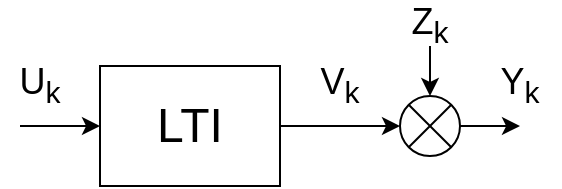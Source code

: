<mxfile version="13.9.5" type="device"><diagram id="0XFPNv7t2LDdNLReaiZ9" name="Page-1"><mxGraphModel dx="649" dy="389" grid="1" gridSize="10" guides="1" tooltips="1" connect="1" arrows="1" fold="1" page="1" pageScale="1" pageWidth="2500" pageHeight="2000" math="0" shadow="0"><root><mxCell id="0"/><mxCell id="1" parent="0"/><mxCell id="GRbClXnyZ3PWSuSuHvnE-5" style="edgeStyle=orthogonalEdgeStyle;rounded=0;orthogonalLoop=1;jettySize=auto;html=1;exitX=1;exitY=0.5;exitDx=0;exitDy=0;entryX=0;entryY=0.5;entryDx=0;entryDy=0;" edge="1" parent="1" source="GRbClXnyZ3PWSuSuHvnE-1" target="GRbClXnyZ3PWSuSuHvnE-4"><mxGeometry relative="1" as="geometry"/></mxCell><mxCell id="GRbClXnyZ3PWSuSuHvnE-1" value="&lt;font style=&quot;font-size: 24px&quot;&gt;LTI&lt;/font&gt;" style="rounded=0;whiteSpace=wrap;html=1;" vertex="1" parent="1"><mxGeometry x="310" y="180" width="90" height="60" as="geometry"/></mxCell><mxCell id="GRbClXnyZ3PWSuSuHvnE-2" value="" style="endArrow=classic;html=1;entryX=0;entryY=0.5;entryDx=0;entryDy=0;" edge="1" parent="1" target="GRbClXnyZ3PWSuSuHvnE-1"><mxGeometry width="50" height="50" relative="1" as="geometry"><mxPoint x="270" y="210" as="sourcePoint"/><mxPoint x="160" y="220" as="targetPoint"/></mxGeometry></mxCell><mxCell id="GRbClXnyZ3PWSuSuHvnE-3" value="&lt;font style=&quot;font-size: 18px&quot;&gt;U&lt;sub&gt;k&lt;/sub&gt;&lt;/font&gt;" style="text;html=1;strokeColor=none;fillColor=none;align=center;verticalAlign=middle;whiteSpace=wrap;rounded=0;" vertex="1" parent="1"><mxGeometry x="260" y="180" width="40" height="20" as="geometry"/></mxCell><mxCell id="GRbClXnyZ3PWSuSuHvnE-9" style="edgeStyle=orthogonalEdgeStyle;rounded=0;orthogonalLoop=1;jettySize=auto;html=1;exitX=1;exitY=0.5;exitDx=0;exitDy=0;" edge="1" parent="1" source="GRbClXnyZ3PWSuSuHvnE-4"><mxGeometry relative="1" as="geometry"><mxPoint x="520" y="210.048" as="targetPoint"/></mxGeometry></mxCell><mxCell id="GRbClXnyZ3PWSuSuHvnE-4" value="" style="shape=sumEllipse;perimeter=ellipsePerimeter;whiteSpace=wrap;html=1;backgroundOutline=1;" vertex="1" parent="1"><mxGeometry x="460" y="195" width="30" height="30" as="geometry"/></mxCell><mxCell id="GRbClXnyZ3PWSuSuHvnE-6" value="&lt;font style=&quot;font-size: 18px&quot;&gt;V&lt;sub&gt;k&lt;/sub&gt;&lt;/font&gt;" style="text;html=1;strokeColor=none;fillColor=none;align=center;verticalAlign=middle;whiteSpace=wrap;rounded=0;fontSize=16;" vertex="1" parent="1"><mxGeometry x="410" y="180" width="40" height="20" as="geometry"/></mxCell><mxCell id="GRbClXnyZ3PWSuSuHvnE-7" value="" style="endArrow=classic;html=1;entryX=0.5;entryY=0;entryDx=0;entryDy=0;" edge="1" parent="1" target="GRbClXnyZ3PWSuSuHvnE-4"><mxGeometry width="50" height="50" relative="1" as="geometry"><mxPoint x="475" y="170" as="sourcePoint"/><mxPoint x="530" y="120" as="targetPoint"/></mxGeometry></mxCell><mxCell id="GRbClXnyZ3PWSuSuHvnE-8" value="&lt;font style=&quot;font-size: 18px&quot;&gt;Z&lt;sub&gt;k&lt;/sub&gt;&lt;/font&gt;" style="text;html=1;strokeColor=none;fillColor=none;align=center;verticalAlign=middle;whiteSpace=wrap;rounded=0;" vertex="1" parent="1"><mxGeometry x="455" y="150" width="40" height="20" as="geometry"/></mxCell><mxCell id="GRbClXnyZ3PWSuSuHvnE-10" value="&lt;font style=&quot;font-size: 18px&quot;&gt;Y&lt;sub&gt;k&lt;/sub&gt;&lt;/font&gt;" style="text;html=1;strokeColor=none;fillColor=none;align=center;verticalAlign=middle;whiteSpace=wrap;rounded=0;" vertex="1" parent="1"><mxGeometry x="500" y="180" width="40" height="20" as="geometry"/></mxCell></root></mxGraphModel></diagram></mxfile>